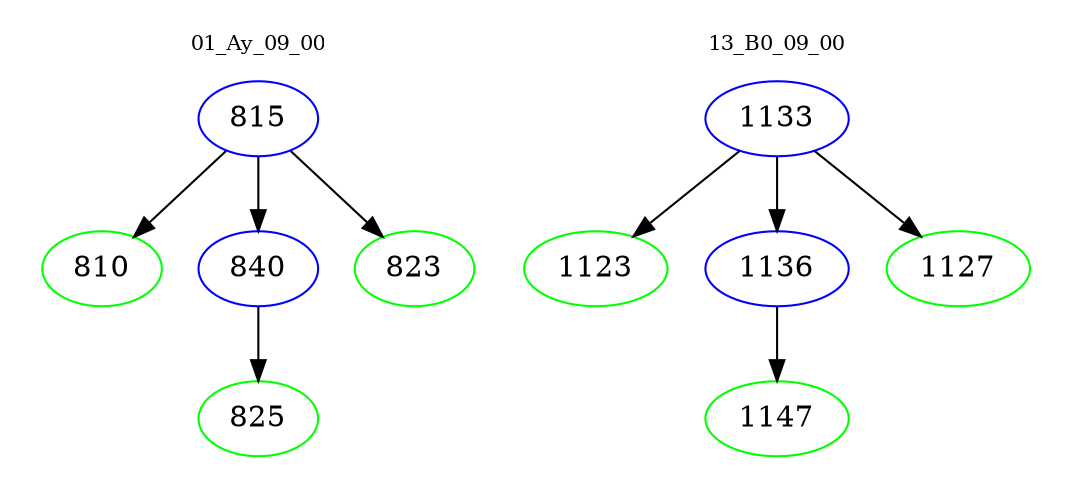 digraph{
subgraph cluster_0 {
color = white
label = "01_Ay_09_00";
fontsize=10;
T0_815 [label="815", color="blue"]
T0_815 -> T0_810 [color="black"]
T0_810 [label="810", color="green"]
T0_815 -> T0_840 [color="black"]
T0_840 [label="840", color="blue"]
T0_840 -> T0_825 [color="black"]
T0_825 [label="825", color="green"]
T0_815 -> T0_823 [color="black"]
T0_823 [label="823", color="green"]
}
subgraph cluster_1 {
color = white
label = "13_B0_09_00";
fontsize=10;
T1_1133 [label="1133", color="blue"]
T1_1133 -> T1_1123 [color="black"]
T1_1123 [label="1123", color="green"]
T1_1133 -> T1_1136 [color="black"]
T1_1136 [label="1136", color="blue"]
T1_1136 -> T1_1147 [color="black"]
T1_1147 [label="1147", color="green"]
T1_1133 -> T1_1127 [color="black"]
T1_1127 [label="1127", color="green"]
}
}
